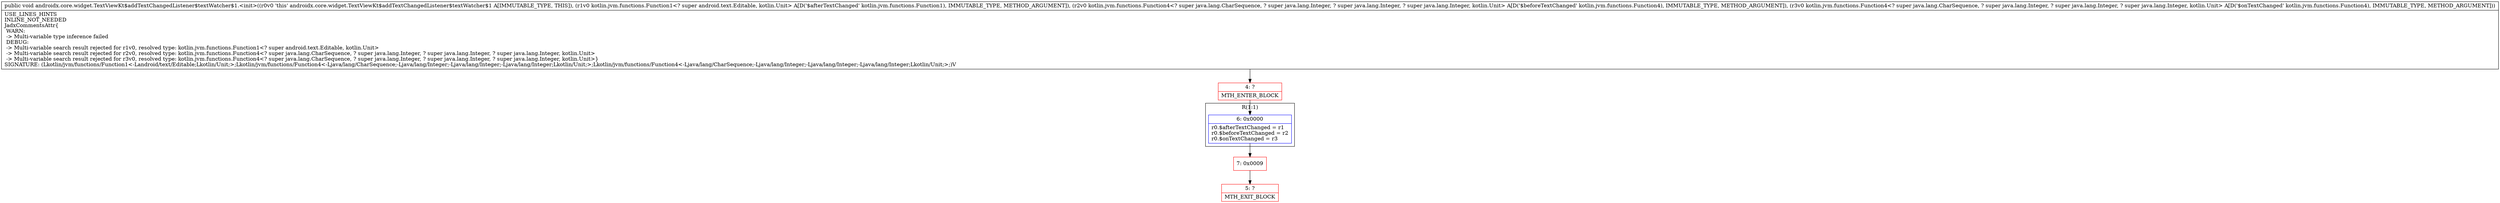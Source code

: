 digraph "CFG forandroidx.core.widget.TextViewKt$addTextChangedListener$textWatcher$1.\<init\>(Lkotlin\/jvm\/functions\/Function1;Lkotlin\/jvm\/functions\/Function4;Lkotlin\/jvm\/functions\/Function4;)V" {
subgraph cluster_Region_252719836 {
label = "R(1:1)";
node [shape=record,color=blue];
Node_6 [shape=record,label="{6\:\ 0x0000|r0.$afterTextChanged = r1\lr0.$beforeTextChanged = r2\lr0.$onTextChanged = r3\l}"];
}
Node_4 [shape=record,color=red,label="{4\:\ ?|MTH_ENTER_BLOCK\l}"];
Node_7 [shape=record,color=red,label="{7\:\ 0x0009}"];
Node_5 [shape=record,color=red,label="{5\:\ ?|MTH_EXIT_BLOCK\l}"];
MethodNode[shape=record,label="{public void androidx.core.widget.TextViewKt$addTextChangedListener$textWatcher$1.\<init\>((r0v0 'this' androidx.core.widget.TextViewKt$addTextChangedListener$textWatcher$1 A[IMMUTABLE_TYPE, THIS]), (r1v0 kotlin.jvm.functions.Function1\<? super android.text.Editable, kotlin.Unit\> A[D('$afterTextChanged' kotlin.jvm.functions.Function1), IMMUTABLE_TYPE, METHOD_ARGUMENT]), (r2v0 kotlin.jvm.functions.Function4\<? super java.lang.CharSequence, ? super java.lang.Integer, ? super java.lang.Integer, ? super java.lang.Integer, kotlin.Unit\> A[D('$beforeTextChanged' kotlin.jvm.functions.Function4), IMMUTABLE_TYPE, METHOD_ARGUMENT]), (r3v0 kotlin.jvm.functions.Function4\<? super java.lang.CharSequence, ? super java.lang.Integer, ? super java.lang.Integer, ? super java.lang.Integer, kotlin.Unit\> A[D('$onTextChanged' kotlin.jvm.functions.Function4), IMMUTABLE_TYPE, METHOD_ARGUMENT]))  | USE_LINES_HINTS\lINLINE_NOT_NEEDED\lJadxCommentsAttr\{\l WARN: \l \-\> Multi\-variable type inference failed\l DEBUG: \l \-\> Multi\-variable search result rejected for r1v0, resolved type: kotlin.jvm.functions.Function1\<? super android.text.Editable, kotlin.Unit\>\l \-\> Multi\-variable search result rejected for r2v0, resolved type: kotlin.jvm.functions.Function4\<? super java.lang.CharSequence, ? super java.lang.Integer, ? super java.lang.Integer, ? super java.lang.Integer, kotlin.Unit\>\l \-\> Multi\-variable search result rejected for r3v0, resolved type: kotlin.jvm.functions.Function4\<? super java.lang.CharSequence, ? super java.lang.Integer, ? super java.lang.Integer, ? super java.lang.Integer, kotlin.Unit\>\}\lSIGNATURE: (Lkotlin\/jvm\/functions\/Function1\<\-Landroid\/text\/Editable;Lkotlin\/Unit;\>;Lkotlin\/jvm\/functions\/Function4\<\-Ljava\/lang\/CharSequence;\-Ljava\/lang\/Integer;\-Ljava\/lang\/Integer;\-Ljava\/lang\/Integer;Lkotlin\/Unit;\>;Lkotlin\/jvm\/functions\/Function4\<\-Ljava\/lang\/CharSequence;\-Ljava\/lang\/Integer;\-Ljava\/lang\/Integer;\-Ljava\/lang\/Integer;Lkotlin\/Unit;\>;)V\l}"];
MethodNode -> Node_4;Node_6 -> Node_7;
Node_4 -> Node_6;
Node_7 -> Node_5;
}

